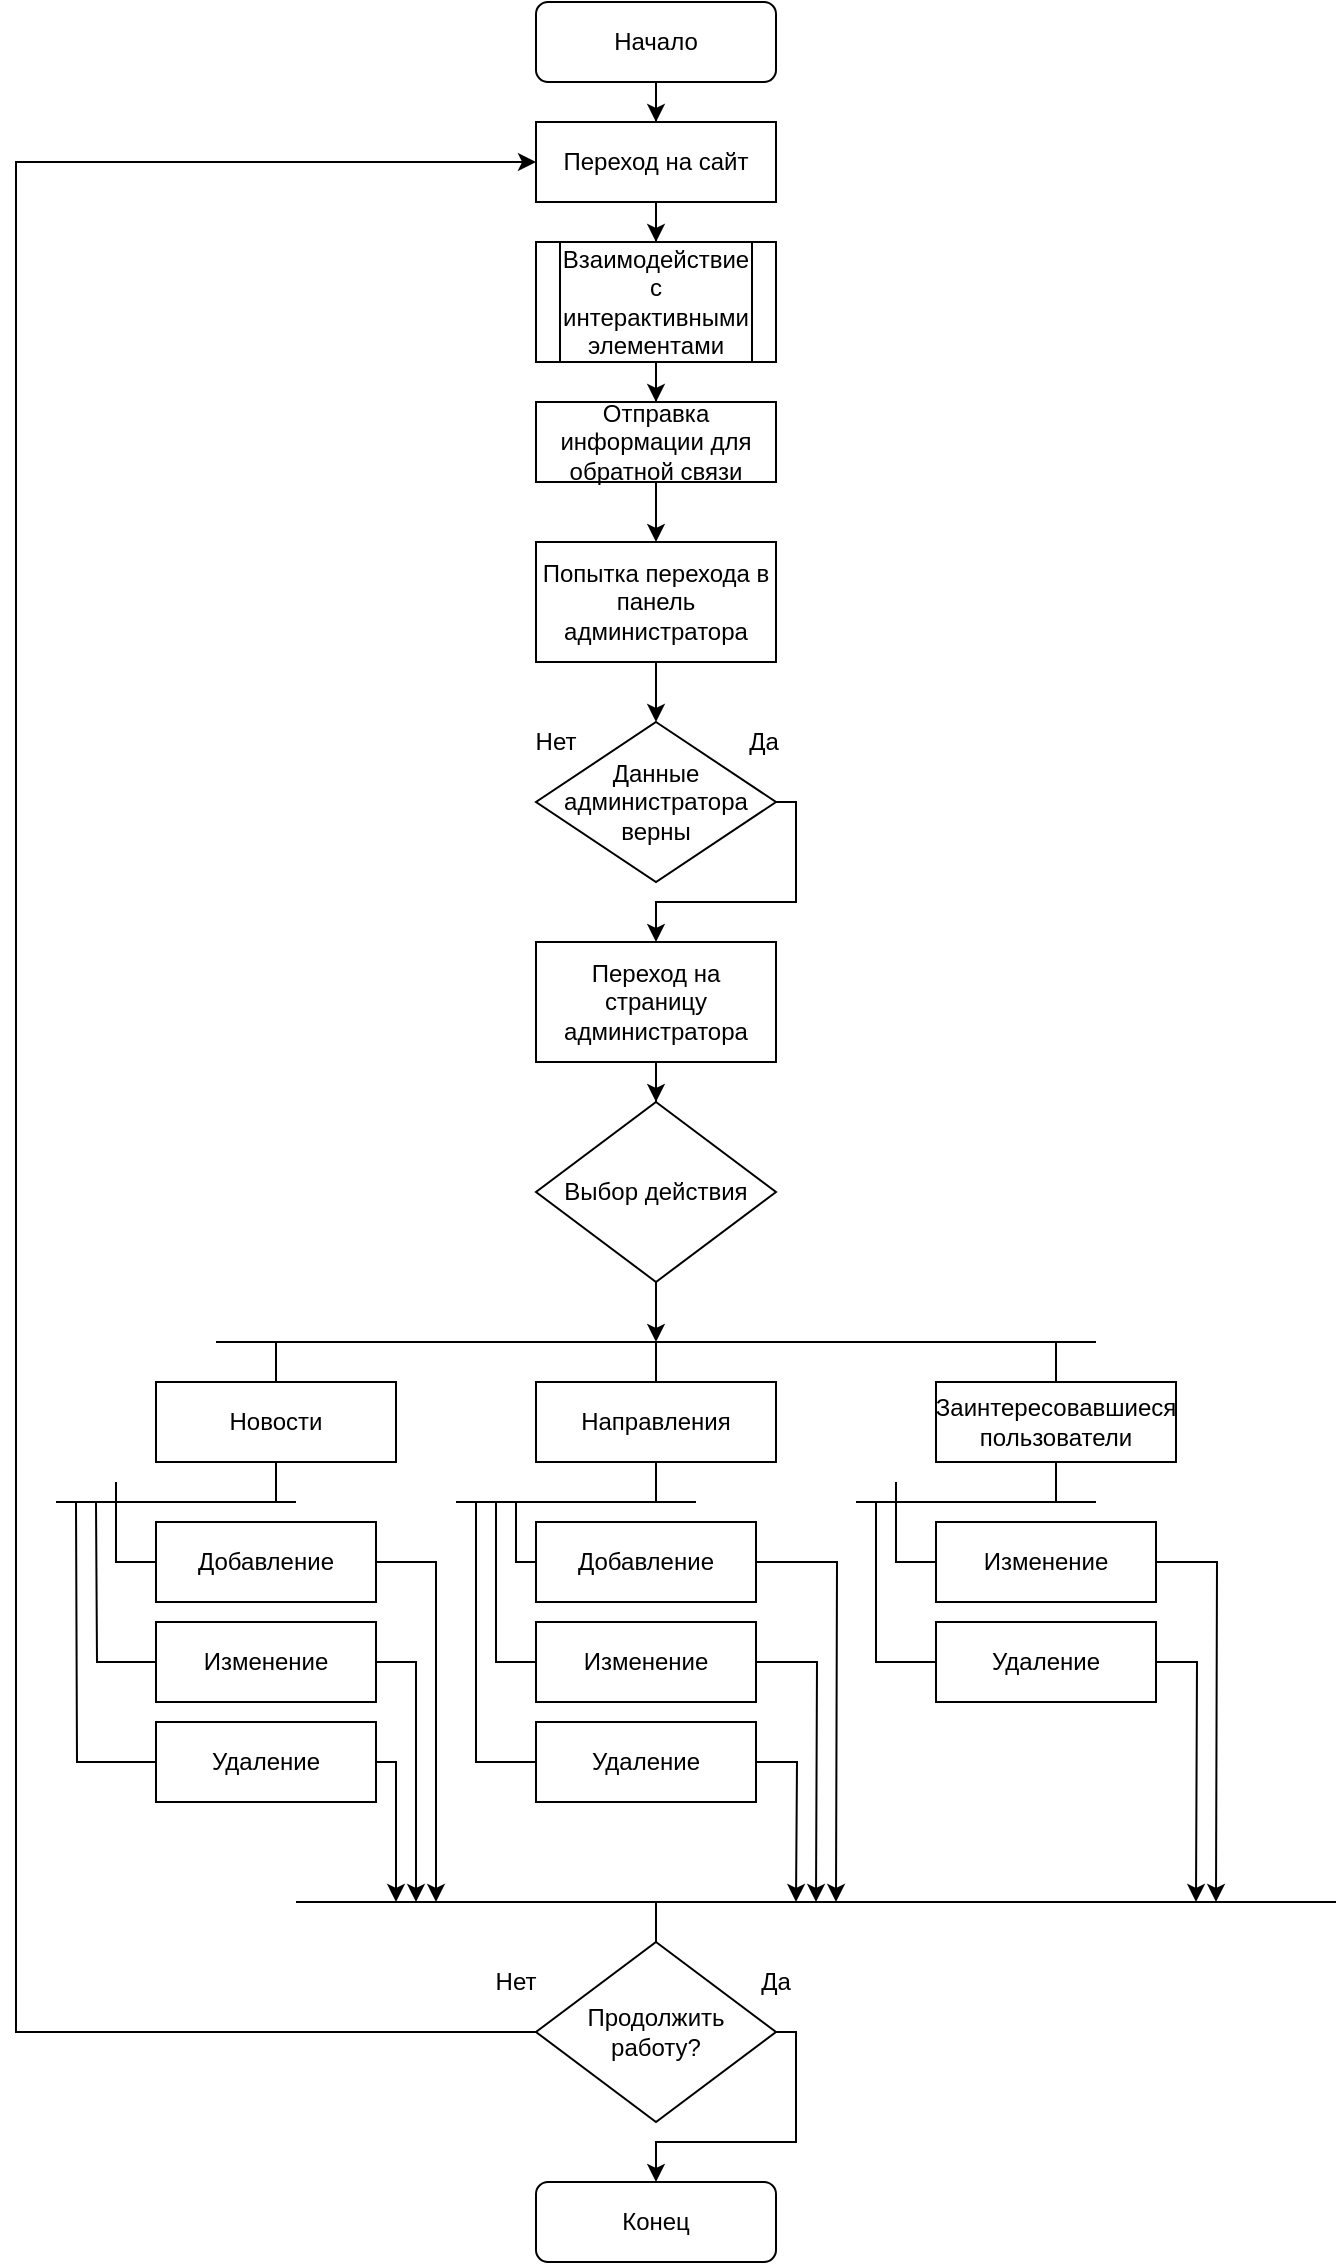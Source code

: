<mxfile version="14.0.4" type="device"><diagram id="H6iibgwpF2wYcTQ1LR5Q" name="Page-1"><mxGraphModel dx="1391" dy="899" grid="0" gridSize="10" guides="1" tooltips="1" connect="1" arrows="1" fold="1" page="1" pageScale="1" pageWidth="827" pageHeight="1169" math="0" shadow="0"><root><mxCell id="0"/><mxCell id="1" parent="0"/><mxCell id="GiRVWFg4eFVFeVlkLUxA-24" style="edgeStyle=orthogonalEdgeStyle;rounded=0;orthogonalLoop=1;jettySize=auto;html=1;entryX=0.5;entryY=0;entryDx=0;entryDy=0;" edge="1" parent="1" source="GiRVWFg4eFVFeVlkLUxA-1" target="GiRVWFg4eFVFeVlkLUxA-2"><mxGeometry relative="1" as="geometry"/></mxCell><mxCell id="GiRVWFg4eFVFeVlkLUxA-1" value="Начало" style="rounded=1;whiteSpace=wrap;html=1;" vertex="1" parent="1"><mxGeometry x="320" y="10" width="120" height="40" as="geometry"/></mxCell><mxCell id="GiRVWFg4eFVFeVlkLUxA-26" style="edgeStyle=orthogonalEdgeStyle;rounded=0;orthogonalLoop=1;jettySize=auto;html=1;entryX=0.5;entryY=0;entryDx=0;entryDy=0;" edge="1" parent="1" source="GiRVWFg4eFVFeVlkLUxA-2" target="GiRVWFg4eFVFeVlkLUxA-3"><mxGeometry relative="1" as="geometry"/></mxCell><mxCell id="GiRVWFg4eFVFeVlkLUxA-2" value="Переход на сайт" style="rounded=0;whiteSpace=wrap;html=1;" vertex="1" parent="1"><mxGeometry x="320" y="70" width="120" height="40" as="geometry"/></mxCell><mxCell id="GiRVWFg4eFVFeVlkLUxA-27" style="edgeStyle=orthogonalEdgeStyle;rounded=0;orthogonalLoop=1;jettySize=auto;html=1;entryX=0.5;entryY=0;entryDx=0;entryDy=0;" edge="1" parent="1" source="GiRVWFg4eFVFeVlkLUxA-3" target="GiRVWFg4eFVFeVlkLUxA-4"><mxGeometry relative="1" as="geometry"/></mxCell><mxCell id="GiRVWFg4eFVFeVlkLUxA-3" value="Взаимодействие с интерактивными элементами" style="shape=process;whiteSpace=wrap;html=1;backgroundOutline=1;" vertex="1" parent="1"><mxGeometry x="320" y="130" width="120" height="60" as="geometry"/></mxCell><mxCell id="GiRVWFg4eFVFeVlkLUxA-28" style="edgeStyle=orthogonalEdgeStyle;rounded=0;orthogonalLoop=1;jettySize=auto;html=1;entryX=0.5;entryY=0;entryDx=0;entryDy=0;" edge="1" parent="1" source="GiRVWFg4eFVFeVlkLUxA-4" target="GiRVWFg4eFVFeVlkLUxA-6"><mxGeometry relative="1" as="geometry"/></mxCell><mxCell id="GiRVWFg4eFVFeVlkLUxA-4" value="Отправка информации для обратной связи" style="rounded=0;whiteSpace=wrap;html=1;" vertex="1" parent="1"><mxGeometry x="320" y="210" width="120" height="40" as="geometry"/></mxCell><mxCell id="GiRVWFg4eFVFeVlkLUxA-31" style="edgeStyle=orthogonalEdgeStyle;rounded=0;orthogonalLoop=1;jettySize=auto;html=1;entryX=0.5;entryY=0;entryDx=0;entryDy=0;" edge="1" parent="1" source="GiRVWFg4eFVFeVlkLUxA-5" target="GiRVWFg4eFVFeVlkLUxA-9"><mxGeometry relative="1" as="geometry"><Array as="points"><mxPoint x="450" y="410"/><mxPoint x="450" y="460"/><mxPoint x="380" y="460"/></Array></mxGeometry></mxCell><mxCell id="GiRVWFg4eFVFeVlkLUxA-5" value="Данные администратора верны" style="rhombus;whiteSpace=wrap;html=1;" vertex="1" parent="1"><mxGeometry x="320" y="370" width="120" height="80" as="geometry"/></mxCell><mxCell id="GiRVWFg4eFVFeVlkLUxA-29" style="edgeStyle=orthogonalEdgeStyle;rounded=0;orthogonalLoop=1;jettySize=auto;html=1;entryX=0.5;entryY=0;entryDx=0;entryDy=0;" edge="1" parent="1" source="GiRVWFg4eFVFeVlkLUxA-6" target="GiRVWFg4eFVFeVlkLUxA-5"><mxGeometry relative="1" as="geometry"/></mxCell><mxCell id="GiRVWFg4eFVFeVlkLUxA-6" value="Попытка перехода в панель администратора" style="rounded=0;whiteSpace=wrap;html=1;" vertex="1" parent="1"><mxGeometry x="320" y="280" width="120" height="60" as="geometry"/></mxCell><mxCell id="GiRVWFg4eFVFeVlkLUxA-7" value="Да" style="text;html=1;strokeColor=none;fillColor=none;align=center;verticalAlign=middle;whiteSpace=wrap;rounded=0;" vertex="1" parent="1"><mxGeometry x="414" y="370" width="40" height="20" as="geometry"/></mxCell><mxCell id="GiRVWFg4eFVFeVlkLUxA-8" value="Нет" style="text;html=1;strokeColor=none;fillColor=none;align=center;verticalAlign=middle;whiteSpace=wrap;rounded=0;" vertex="1" parent="1"><mxGeometry x="310" y="370" width="40" height="20" as="geometry"/></mxCell><mxCell id="GiRVWFg4eFVFeVlkLUxA-32" style="edgeStyle=orthogonalEdgeStyle;rounded=0;orthogonalLoop=1;jettySize=auto;html=1;entryX=0.5;entryY=0;entryDx=0;entryDy=0;" edge="1" parent="1" source="GiRVWFg4eFVFeVlkLUxA-9" target="GiRVWFg4eFVFeVlkLUxA-10"><mxGeometry relative="1" as="geometry"/></mxCell><mxCell id="GiRVWFg4eFVFeVlkLUxA-9" value="Переход на страницу администратора" style="rounded=0;whiteSpace=wrap;html=1;" vertex="1" parent="1"><mxGeometry x="320" y="480" width="120" height="60" as="geometry"/></mxCell><mxCell id="GiRVWFg4eFVFeVlkLUxA-34" style="edgeStyle=orthogonalEdgeStyle;rounded=0;orthogonalLoop=1;jettySize=auto;html=1;" edge="1" parent="1" source="GiRVWFg4eFVFeVlkLUxA-10"><mxGeometry relative="1" as="geometry"><mxPoint x="380" y="680" as="targetPoint"/></mxGeometry></mxCell><mxCell id="GiRVWFg4eFVFeVlkLUxA-10" value="Выбор действия" style="rhombus;whiteSpace=wrap;html=1;" vertex="1" parent="1"><mxGeometry x="320" y="560" width="120" height="90" as="geometry"/></mxCell><mxCell id="GiRVWFg4eFVFeVlkLUxA-49" style="edgeStyle=orthogonalEdgeStyle;rounded=0;jumpSize=7;orthogonalLoop=1;jettySize=auto;html=1;endArrow=none;endFill=0;exitX=0.5;exitY=1;exitDx=0;exitDy=0;" edge="1" parent="1" source="GiRVWFg4eFVFeVlkLUxA-11"><mxGeometry relative="1" as="geometry"><mxPoint x="190" y="760" as="targetPoint"/><mxPoint x="190" y="760" as="sourcePoint"/></mxGeometry></mxCell><mxCell id="GiRVWFg4eFVFeVlkLUxA-11" value="Новости" style="rounded=0;whiteSpace=wrap;html=1;" vertex="1" parent="1"><mxGeometry x="130" y="700" width="120" height="40" as="geometry"/></mxCell><mxCell id="GiRVWFg4eFVFeVlkLUxA-50" style="edgeStyle=orthogonalEdgeStyle;rounded=0;jumpSize=7;orthogonalLoop=1;jettySize=auto;html=1;endArrow=none;endFill=0;" edge="1" parent="1" source="GiRVWFg4eFVFeVlkLUxA-12"><mxGeometry relative="1" as="geometry"><mxPoint x="380" y="760" as="targetPoint"/></mxGeometry></mxCell><mxCell id="GiRVWFg4eFVFeVlkLUxA-12" value="Направления" style="rounded=0;whiteSpace=wrap;html=1;" vertex="1" parent="1"><mxGeometry x="320" y="700" width="120" height="40" as="geometry"/></mxCell><mxCell id="GiRVWFg4eFVFeVlkLUxA-51" style="edgeStyle=orthogonalEdgeStyle;rounded=0;jumpSize=7;orthogonalLoop=1;jettySize=auto;html=1;endArrow=none;endFill=0;" edge="1" parent="1" source="GiRVWFg4eFVFeVlkLUxA-13"><mxGeometry relative="1" as="geometry"><mxPoint x="580" y="760" as="targetPoint"/></mxGeometry></mxCell><mxCell id="GiRVWFg4eFVFeVlkLUxA-13" value="Заинтересовавшиеся пользователи" style="rounded=0;whiteSpace=wrap;html=1;" vertex="1" parent="1"><mxGeometry x="520" y="700" width="120" height="40" as="geometry"/></mxCell><mxCell id="GiRVWFg4eFVFeVlkLUxA-41" style="edgeStyle=orthogonalEdgeStyle;rounded=0;jumpSize=7;orthogonalLoop=1;jettySize=auto;html=1;endArrow=none;endFill=0;" edge="1" parent="1" source="GiRVWFg4eFVFeVlkLUxA-14"><mxGeometry relative="1" as="geometry"><mxPoint x="110" y="760" as="targetPoint"/></mxGeometry></mxCell><mxCell id="GiRVWFg4eFVFeVlkLUxA-55" style="edgeStyle=orthogonalEdgeStyle;rounded=0;jumpSize=7;orthogonalLoop=1;jettySize=auto;html=1;endArrow=classic;endFill=1;" edge="1" parent="1" source="GiRVWFg4eFVFeVlkLUxA-14"><mxGeometry relative="1" as="geometry"><mxPoint x="270" y="960" as="targetPoint"/><Array as="points"><mxPoint x="270" y="790"/></Array></mxGeometry></mxCell><mxCell id="GiRVWFg4eFVFeVlkLUxA-14" value="Добавление" style="rounded=0;whiteSpace=wrap;html=1;" vertex="1" parent="1"><mxGeometry x="130" y="770" width="110" height="40" as="geometry"/></mxCell><mxCell id="GiRVWFg4eFVFeVlkLUxA-42" style="edgeStyle=orthogonalEdgeStyle;rounded=0;jumpSize=7;orthogonalLoop=1;jettySize=auto;html=1;endArrow=none;endFill=0;" edge="1" parent="1" source="GiRVWFg4eFVFeVlkLUxA-15"><mxGeometry relative="1" as="geometry"><mxPoint x="100" y="760" as="targetPoint"/></mxGeometry></mxCell><mxCell id="GiRVWFg4eFVFeVlkLUxA-54" style="edgeStyle=orthogonalEdgeStyle;rounded=0;jumpSize=7;orthogonalLoop=1;jettySize=auto;html=1;endArrow=classic;endFill=1;" edge="1" parent="1" source="GiRVWFg4eFVFeVlkLUxA-15"><mxGeometry relative="1" as="geometry"><mxPoint x="260" y="960" as="targetPoint"/><Array as="points"><mxPoint x="260" y="840"/></Array></mxGeometry></mxCell><mxCell id="GiRVWFg4eFVFeVlkLUxA-15" value="Изменение" style="rounded=0;whiteSpace=wrap;html=1;" vertex="1" parent="1"><mxGeometry x="130" y="820" width="110" height="40" as="geometry"/></mxCell><mxCell id="GiRVWFg4eFVFeVlkLUxA-43" style="edgeStyle=orthogonalEdgeStyle;rounded=0;jumpSize=7;orthogonalLoop=1;jettySize=auto;html=1;endArrow=none;endFill=0;" edge="1" parent="1" source="GiRVWFg4eFVFeVlkLUxA-16"><mxGeometry relative="1" as="geometry"><mxPoint x="90" y="760" as="targetPoint"/></mxGeometry></mxCell><mxCell id="GiRVWFg4eFVFeVlkLUxA-53" style="edgeStyle=orthogonalEdgeStyle;rounded=0;jumpSize=7;orthogonalLoop=1;jettySize=auto;html=1;endArrow=classic;endFill=1;" edge="1" parent="1" source="GiRVWFg4eFVFeVlkLUxA-16"><mxGeometry relative="1" as="geometry"><mxPoint x="250" y="960" as="targetPoint"/><Array as="points"><mxPoint x="250" y="890"/></Array></mxGeometry></mxCell><mxCell id="GiRVWFg4eFVFeVlkLUxA-16" value="Удаление" style="rounded=0;whiteSpace=wrap;html=1;" vertex="1" parent="1"><mxGeometry x="130" y="870" width="110" height="40" as="geometry"/></mxCell><mxCell id="GiRVWFg4eFVFeVlkLUxA-44" style="edgeStyle=orthogonalEdgeStyle;rounded=0;jumpSize=7;orthogonalLoop=1;jettySize=auto;html=1;endArrow=none;endFill=0;" edge="1" parent="1" source="GiRVWFg4eFVFeVlkLUxA-17"><mxGeometry relative="1" as="geometry"><mxPoint x="310" y="760" as="targetPoint"/><Array as="points"><mxPoint x="310" y="790"/></Array></mxGeometry></mxCell><mxCell id="GiRVWFg4eFVFeVlkLUxA-58" style="edgeStyle=orthogonalEdgeStyle;rounded=0;jumpSize=7;orthogonalLoop=1;jettySize=auto;html=1;endArrow=classic;endFill=1;" edge="1" parent="1" source="GiRVWFg4eFVFeVlkLUxA-17"><mxGeometry relative="1" as="geometry"><mxPoint x="470" y="960" as="targetPoint"/></mxGeometry></mxCell><mxCell id="GiRVWFg4eFVFeVlkLUxA-17" value="Добавление" style="rounded=0;whiteSpace=wrap;html=1;" vertex="1" parent="1"><mxGeometry x="320" y="770" width="110" height="40" as="geometry"/></mxCell><mxCell id="GiRVWFg4eFVFeVlkLUxA-45" style="edgeStyle=orthogonalEdgeStyle;rounded=0;jumpSize=7;orthogonalLoop=1;jettySize=auto;html=1;endArrow=none;endFill=0;" edge="1" parent="1" source="GiRVWFg4eFVFeVlkLUxA-18"><mxGeometry relative="1" as="geometry"><mxPoint x="300" y="760" as="targetPoint"/><Array as="points"><mxPoint x="300" y="840"/></Array></mxGeometry></mxCell><mxCell id="GiRVWFg4eFVFeVlkLUxA-57" style="edgeStyle=orthogonalEdgeStyle;rounded=0;jumpSize=7;orthogonalLoop=1;jettySize=auto;html=1;endArrow=classic;endFill=1;" edge="1" parent="1" source="GiRVWFg4eFVFeVlkLUxA-18"><mxGeometry relative="1" as="geometry"><mxPoint x="460" y="960" as="targetPoint"/></mxGeometry></mxCell><mxCell id="GiRVWFg4eFVFeVlkLUxA-18" value="Изменение" style="rounded=0;whiteSpace=wrap;html=1;" vertex="1" parent="1"><mxGeometry x="320" y="820" width="110" height="40" as="geometry"/></mxCell><mxCell id="GiRVWFg4eFVFeVlkLUxA-46" style="edgeStyle=orthogonalEdgeStyle;rounded=0;jumpSize=7;orthogonalLoop=1;jettySize=auto;html=1;endArrow=none;endFill=0;" edge="1" parent="1" source="GiRVWFg4eFVFeVlkLUxA-19"><mxGeometry relative="1" as="geometry"><mxPoint x="290" y="760" as="targetPoint"/><Array as="points"><mxPoint x="290" y="890"/></Array></mxGeometry></mxCell><mxCell id="GiRVWFg4eFVFeVlkLUxA-56" style="edgeStyle=orthogonalEdgeStyle;rounded=0;jumpSize=7;orthogonalLoop=1;jettySize=auto;html=1;endArrow=classic;endFill=1;" edge="1" parent="1" source="GiRVWFg4eFVFeVlkLUxA-19"><mxGeometry relative="1" as="geometry"><mxPoint x="450" y="960" as="targetPoint"/></mxGeometry></mxCell><mxCell id="GiRVWFg4eFVFeVlkLUxA-19" value="Удаление" style="rounded=0;whiteSpace=wrap;html=1;" vertex="1" parent="1"><mxGeometry x="320" y="870" width="110" height="40" as="geometry"/></mxCell><mxCell id="GiRVWFg4eFVFeVlkLUxA-47" style="edgeStyle=orthogonalEdgeStyle;rounded=0;jumpSize=7;orthogonalLoop=1;jettySize=auto;html=1;endArrow=none;endFill=0;" edge="1" parent="1" source="GiRVWFg4eFVFeVlkLUxA-21"><mxGeometry relative="1" as="geometry"><mxPoint x="500" y="760" as="targetPoint"/></mxGeometry></mxCell><mxCell id="GiRVWFg4eFVFeVlkLUxA-60" style="edgeStyle=orthogonalEdgeStyle;rounded=0;jumpSize=7;orthogonalLoop=1;jettySize=auto;html=1;endArrow=classic;endFill=1;" edge="1" parent="1" source="GiRVWFg4eFVFeVlkLUxA-21"><mxGeometry relative="1" as="geometry"><mxPoint x="660" y="960" as="targetPoint"/></mxGeometry></mxCell><mxCell id="GiRVWFg4eFVFeVlkLUxA-21" value="Изменение" style="rounded=0;whiteSpace=wrap;html=1;" vertex="1" parent="1"><mxGeometry x="520" y="770" width="110" height="40" as="geometry"/></mxCell><mxCell id="GiRVWFg4eFVFeVlkLUxA-48" style="edgeStyle=orthogonalEdgeStyle;rounded=0;jumpSize=7;orthogonalLoop=1;jettySize=auto;html=1;endArrow=none;endFill=0;" edge="1" parent="1" source="GiRVWFg4eFVFeVlkLUxA-22"><mxGeometry relative="1" as="geometry"><mxPoint x="490" y="760" as="targetPoint"/><Array as="points"><mxPoint x="490" y="840"/></Array></mxGeometry></mxCell><mxCell id="GiRVWFg4eFVFeVlkLUxA-59" style="edgeStyle=orthogonalEdgeStyle;rounded=0;jumpSize=7;orthogonalLoop=1;jettySize=auto;html=1;endArrow=classic;endFill=1;" edge="1" parent="1" source="GiRVWFg4eFVFeVlkLUxA-22"><mxGeometry relative="1" as="geometry"><mxPoint x="650" y="960" as="targetPoint"/></mxGeometry></mxCell><mxCell id="GiRVWFg4eFVFeVlkLUxA-22" value="Удаление" style="rounded=0;whiteSpace=wrap;html=1;" vertex="1" parent="1"><mxGeometry x="520" y="820" width="110" height="40" as="geometry"/></mxCell><mxCell id="GiRVWFg4eFVFeVlkLUxA-68" style="edgeStyle=orthogonalEdgeStyle;rounded=0;jumpSize=7;orthogonalLoop=1;jettySize=auto;html=1;entryX=0.5;entryY=0;entryDx=0;entryDy=0;endArrow=classic;endFill=1;" edge="1" parent="1" source="GiRVWFg4eFVFeVlkLUxA-23" target="GiRVWFg4eFVFeVlkLUxA-67"><mxGeometry relative="1" as="geometry"><Array as="points"><mxPoint x="450" y="1025"/><mxPoint x="450" y="1080"/><mxPoint x="380" y="1080"/></Array></mxGeometry></mxCell><mxCell id="GiRVWFg4eFVFeVlkLUxA-69" style="edgeStyle=orthogonalEdgeStyle;rounded=0;jumpSize=7;orthogonalLoop=1;jettySize=auto;html=1;endArrow=classic;endFill=1;" edge="1" parent="1" source="GiRVWFg4eFVFeVlkLUxA-23"><mxGeometry relative="1" as="geometry"><mxPoint x="320" y="90" as="targetPoint"/><Array as="points"><mxPoint x="60" y="1025"/><mxPoint x="60" y="90"/><mxPoint x="320" y="90"/></Array></mxGeometry></mxCell><mxCell id="GiRVWFg4eFVFeVlkLUxA-23" value="Продолжить &lt;br&gt;работу?" style="rhombus;whiteSpace=wrap;html=1;" vertex="1" parent="1"><mxGeometry x="320" y="980" width="120" height="90" as="geometry"/></mxCell><mxCell id="GiRVWFg4eFVFeVlkLUxA-33" value="" style="endArrow=none;html=1;" edge="1" parent="1"><mxGeometry width="50" height="50" relative="1" as="geometry"><mxPoint x="160" y="680" as="sourcePoint"/><mxPoint x="600" y="680" as="targetPoint"/></mxGeometry></mxCell><mxCell id="GiRVWFg4eFVFeVlkLUxA-35" value="" style="endArrow=none;html=1;exitX=0.5;exitY=0;exitDx=0;exitDy=0;" edge="1" parent="1" source="GiRVWFg4eFVFeVlkLUxA-11"><mxGeometry width="50" height="50" relative="1" as="geometry"><mxPoint x="190" y="720" as="sourcePoint"/><mxPoint x="190" y="680" as="targetPoint"/></mxGeometry></mxCell><mxCell id="GiRVWFg4eFVFeVlkLUxA-36" value="" style="endArrow=none;html=1;exitX=0.5;exitY=0;exitDx=0;exitDy=0;" edge="1" parent="1" source="GiRVWFg4eFVFeVlkLUxA-12"><mxGeometry width="50" height="50" relative="1" as="geometry"><mxPoint x="230" y="730" as="sourcePoint"/><mxPoint x="380" y="680" as="targetPoint"/></mxGeometry></mxCell><mxCell id="GiRVWFg4eFVFeVlkLUxA-37" value="" style="endArrow=none;html=1;exitX=0.5;exitY=0;exitDx=0;exitDy=0;" edge="1" parent="1" source="GiRVWFg4eFVFeVlkLUxA-13"><mxGeometry width="50" height="50" relative="1" as="geometry"><mxPoint x="280" y="740" as="sourcePoint"/><mxPoint x="580" y="680" as="targetPoint"/></mxGeometry></mxCell><mxCell id="GiRVWFg4eFVFeVlkLUxA-38" value="" style="endArrow=none;html=1;jumpSize=7;arcSize=53;" edge="1" parent="1"><mxGeometry width="50" height="50" relative="1" as="geometry"><mxPoint x="80" y="760" as="sourcePoint"/><mxPoint x="200" y="760" as="targetPoint"/></mxGeometry></mxCell><mxCell id="GiRVWFg4eFVFeVlkLUxA-39" value="" style="endArrow=none;html=1;jumpSize=7;arcSize=53;" edge="1" parent="1"><mxGeometry width="50" height="50" relative="1" as="geometry"><mxPoint x="280" y="760" as="sourcePoint"/><mxPoint x="400" y="760" as="targetPoint"/><Array as="points"><mxPoint x="350" y="760"/></Array></mxGeometry></mxCell><mxCell id="GiRVWFg4eFVFeVlkLUxA-40" value="" style="endArrow=none;html=1;jumpSize=7;arcSize=53;" edge="1" parent="1"><mxGeometry width="50" height="50" relative="1" as="geometry"><mxPoint x="480" y="760" as="sourcePoint"/><mxPoint x="600" y="760" as="targetPoint"/></mxGeometry></mxCell><mxCell id="GiRVWFg4eFVFeVlkLUxA-52" value="" style="endArrow=none;html=1;" edge="1" parent="1"><mxGeometry width="50" height="50" relative="1" as="geometry"><mxPoint x="200" y="960" as="sourcePoint"/><mxPoint x="720" y="960" as="targetPoint"/></mxGeometry></mxCell><mxCell id="GiRVWFg4eFVFeVlkLUxA-63" value="" style="endArrow=none;html=1;" edge="1" parent="1" source="GiRVWFg4eFVFeVlkLUxA-23"><mxGeometry width="50" height="50" relative="1" as="geometry"><mxPoint x="280" y="920" as="sourcePoint"/><mxPoint x="380" y="960" as="targetPoint"/></mxGeometry></mxCell><mxCell id="GiRVWFg4eFVFeVlkLUxA-64" value="Нет" style="text;html=1;strokeColor=none;fillColor=none;align=center;verticalAlign=middle;whiteSpace=wrap;rounded=0;" vertex="1" parent="1"><mxGeometry x="290" y="990" width="40" height="20" as="geometry"/></mxCell><mxCell id="GiRVWFg4eFVFeVlkLUxA-65" value="Да" style="text;html=1;strokeColor=none;fillColor=none;align=center;verticalAlign=middle;whiteSpace=wrap;rounded=0;" vertex="1" parent="1"><mxGeometry x="420" y="990" width="40" height="20" as="geometry"/></mxCell><mxCell id="GiRVWFg4eFVFeVlkLUxA-67" value="Конец" style="rounded=1;whiteSpace=wrap;html=1;" vertex="1" parent="1"><mxGeometry x="320" y="1100" width="120" height="40" as="geometry"/></mxCell></root></mxGraphModel></diagram></mxfile>